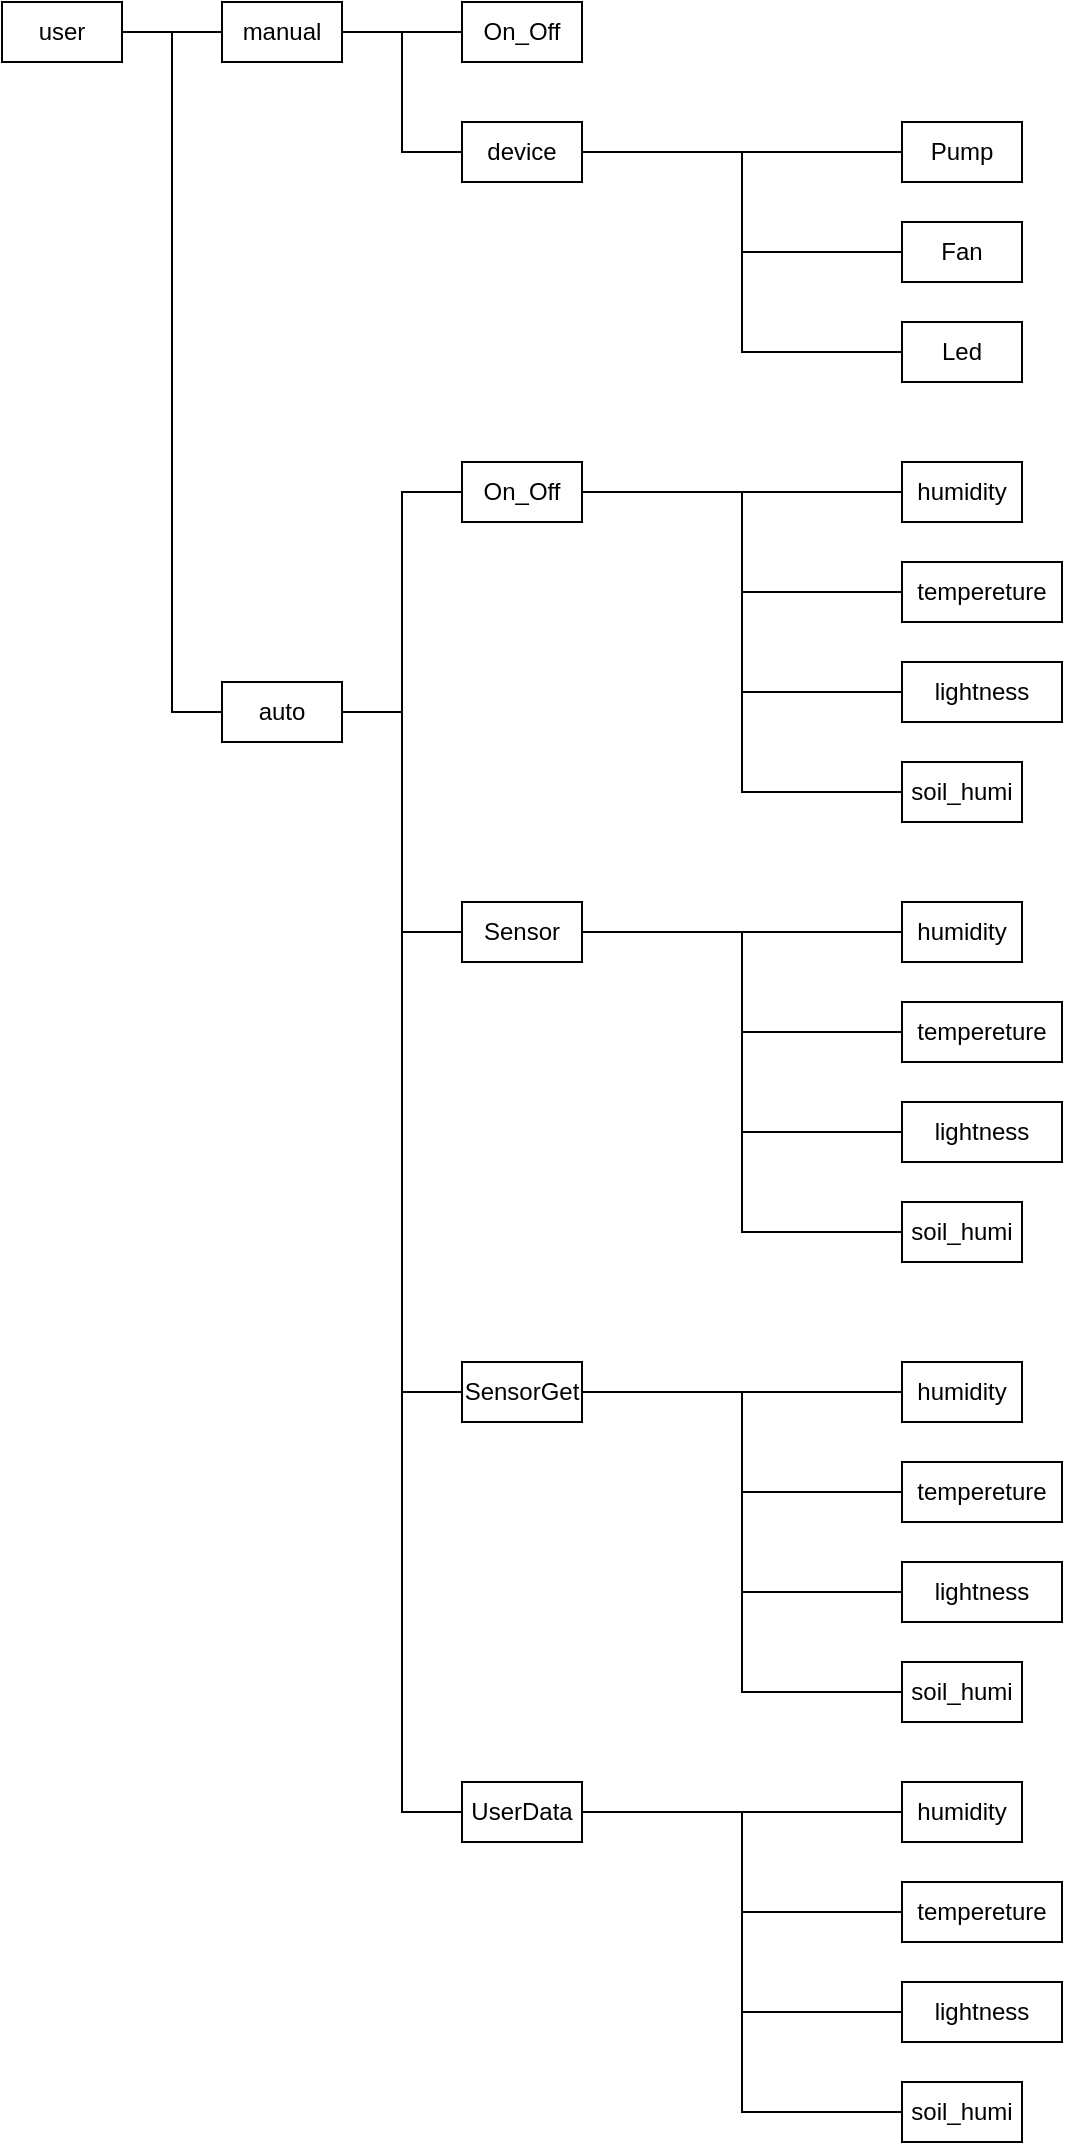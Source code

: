 <mxfile version="20.4.0" type="github"><diagram id="QJmEIsajdiGBneQIYKTa" name="페이지-1"><mxGraphModel dx="748" dy="401" grid="1" gridSize="10" guides="1" tooltips="1" connect="1" arrows="1" fold="1" page="1" pageScale="1" pageWidth="827" pageHeight="1169" math="0" shadow="0"><root><mxCell id="0"/><mxCell id="1" parent="0"/><mxCell id="3ayT5n4PbIL23pVHX4Ju-3" value="user" style="rounded=0;whiteSpace=wrap;html=1;" vertex="1" parent="1"><mxGeometry x="70" y="90" width="60" height="30" as="geometry"/></mxCell><mxCell id="3ayT5n4PbIL23pVHX4Ju-43" style="edgeStyle=orthogonalEdgeStyle;rounded=0;orthogonalLoop=1;jettySize=auto;html=1;exitX=1;exitY=0.5;exitDx=0;exitDy=0;entryX=0;entryY=0.5;entryDx=0;entryDy=0;endArrow=none;endFill=0;" edge="1" parent="1" source="3ayT5n4PbIL23pVHX4Ju-5" target="3ayT5n4PbIL23pVHX4Ju-25"><mxGeometry relative="1" as="geometry"/></mxCell><mxCell id="3ayT5n4PbIL23pVHX4Ju-44" style="edgeStyle=orthogonalEdgeStyle;rounded=0;orthogonalLoop=1;jettySize=auto;html=1;exitX=1;exitY=0.5;exitDx=0;exitDy=0;entryX=0;entryY=0.5;entryDx=0;entryDy=0;endArrow=none;endFill=0;" edge="1" parent="1" source="3ayT5n4PbIL23pVHX4Ju-5" target="3ayT5n4PbIL23pVHX4Ju-26"><mxGeometry relative="1" as="geometry"/></mxCell><mxCell id="3ayT5n4PbIL23pVHX4Ju-5" value="manual" style="rounded=0;whiteSpace=wrap;html=1;" vertex="1" parent="1"><mxGeometry x="180" y="90" width="60" height="30" as="geometry"/></mxCell><mxCell id="3ayT5n4PbIL23pVHX4Ju-48" style="edgeStyle=orthogonalEdgeStyle;rounded=0;orthogonalLoop=1;jettySize=auto;html=1;exitX=1;exitY=0.5;exitDx=0;exitDy=0;entryX=0;entryY=0.5;entryDx=0;entryDy=0;endArrow=none;endFill=0;" edge="1" parent="1" source="3ayT5n4PbIL23pVHX4Ju-6" target="3ayT5n4PbIL23pVHX4Ju-8"><mxGeometry relative="1" as="geometry"/></mxCell><mxCell id="3ayT5n4PbIL23pVHX4Ju-49" style="edgeStyle=orthogonalEdgeStyle;rounded=0;orthogonalLoop=1;jettySize=auto;html=1;exitX=1;exitY=0.5;exitDx=0;exitDy=0;entryX=0;entryY=0.5;entryDx=0;entryDy=0;endArrow=none;endFill=0;" edge="1" parent="1" source="3ayT5n4PbIL23pVHX4Ju-6" target="3ayT5n4PbIL23pVHX4Ju-7"><mxGeometry relative="1" as="geometry"/></mxCell><mxCell id="3ayT5n4PbIL23pVHX4Ju-68" style="edgeStyle=orthogonalEdgeStyle;rounded=0;orthogonalLoop=1;jettySize=auto;html=1;exitX=0;exitY=0.5;exitDx=0;exitDy=0;entryX=1;entryY=0.5;entryDx=0;entryDy=0;endArrow=none;endFill=0;" edge="1" parent="1" source="3ayT5n4PbIL23pVHX4Ju-6" target="3ayT5n4PbIL23pVHX4Ju-3"><mxGeometry relative="1" as="geometry"/></mxCell><mxCell id="3ayT5n4PbIL23pVHX4Ju-6" value="auto" style="rounded=0;whiteSpace=wrap;html=1;" vertex="1" parent="1"><mxGeometry x="180" y="430" width="60" height="30" as="geometry"/></mxCell><mxCell id="3ayT5n4PbIL23pVHX4Ju-54" style="edgeStyle=orthogonalEdgeStyle;rounded=0;orthogonalLoop=1;jettySize=auto;html=1;exitX=1;exitY=0.5;exitDx=0;exitDy=0;entryX=0;entryY=0.5;entryDx=0;entryDy=0;endArrow=none;endFill=0;" edge="1" parent="1" source="3ayT5n4PbIL23pVHX4Ju-7" target="3ayT5n4PbIL23pVHX4Ju-31"><mxGeometry relative="1" as="geometry"/></mxCell><mxCell id="3ayT5n4PbIL23pVHX4Ju-55" style="edgeStyle=orthogonalEdgeStyle;rounded=0;orthogonalLoop=1;jettySize=auto;html=1;exitX=1;exitY=0.5;exitDx=0;exitDy=0;entryX=0;entryY=0.5;entryDx=0;entryDy=0;endArrow=none;endFill=0;" edge="1" parent="1" source="3ayT5n4PbIL23pVHX4Ju-7" target="3ayT5n4PbIL23pVHX4Ju-30"><mxGeometry relative="1" as="geometry"/></mxCell><mxCell id="3ayT5n4PbIL23pVHX4Ju-56" style="edgeStyle=orthogonalEdgeStyle;rounded=0;orthogonalLoop=1;jettySize=auto;html=1;exitX=1;exitY=0.5;exitDx=0;exitDy=0;entryX=0;entryY=0.5;entryDx=0;entryDy=0;endArrow=none;endFill=0;" edge="1" parent="1" source="3ayT5n4PbIL23pVHX4Ju-7" target="3ayT5n4PbIL23pVHX4Ju-32"><mxGeometry relative="1" as="geometry"/></mxCell><mxCell id="3ayT5n4PbIL23pVHX4Ju-57" style="edgeStyle=orthogonalEdgeStyle;rounded=0;orthogonalLoop=1;jettySize=auto;html=1;exitX=1;exitY=0.5;exitDx=0;exitDy=0;entryX=0;entryY=0.5;entryDx=0;entryDy=0;endArrow=none;endFill=0;" edge="1" parent="1" source="3ayT5n4PbIL23pVHX4Ju-7" target="3ayT5n4PbIL23pVHX4Ju-33"><mxGeometry relative="1" as="geometry"/></mxCell><mxCell id="3ayT5n4PbIL23pVHX4Ju-7" value="Sensor" style="rounded=0;whiteSpace=wrap;html=1;" vertex="1" parent="1"><mxGeometry x="300" y="540" width="60" height="30" as="geometry"/></mxCell><mxCell id="3ayT5n4PbIL23pVHX4Ju-50" style="edgeStyle=orthogonalEdgeStyle;rounded=0;orthogonalLoop=1;jettySize=auto;html=1;exitX=1;exitY=0.5;exitDx=0;exitDy=0;entryX=0;entryY=0.5;entryDx=0;entryDy=0;endArrow=none;endFill=0;" edge="1" parent="1" source="3ayT5n4PbIL23pVHX4Ju-8" target="3ayT5n4PbIL23pVHX4Ju-12"><mxGeometry relative="1" as="geometry"/></mxCell><mxCell id="3ayT5n4PbIL23pVHX4Ju-51" style="edgeStyle=orthogonalEdgeStyle;rounded=0;orthogonalLoop=1;jettySize=auto;html=1;exitX=1;exitY=0.5;exitDx=0;exitDy=0;entryX=0;entryY=0.5;entryDx=0;entryDy=0;endArrow=none;endFill=0;" edge="1" parent="1" source="3ayT5n4PbIL23pVHX4Ju-8" target="3ayT5n4PbIL23pVHX4Ju-11"><mxGeometry relative="1" as="geometry"/></mxCell><mxCell id="3ayT5n4PbIL23pVHX4Ju-52" style="edgeStyle=orthogonalEdgeStyle;rounded=0;orthogonalLoop=1;jettySize=auto;html=1;exitX=1;exitY=0.5;exitDx=0;exitDy=0;entryX=0;entryY=0.5;entryDx=0;entryDy=0;endArrow=none;endFill=0;" edge="1" parent="1" source="3ayT5n4PbIL23pVHX4Ju-8" target="3ayT5n4PbIL23pVHX4Ju-13"><mxGeometry relative="1" as="geometry"/></mxCell><mxCell id="3ayT5n4PbIL23pVHX4Ju-53" style="edgeStyle=orthogonalEdgeStyle;rounded=0;orthogonalLoop=1;jettySize=auto;html=1;exitX=1;exitY=0.5;exitDx=0;exitDy=0;entryX=0;entryY=0.5;entryDx=0;entryDy=0;endArrow=none;endFill=0;" edge="1" parent="1" source="3ayT5n4PbIL23pVHX4Ju-8" target="3ayT5n4PbIL23pVHX4Ju-14"><mxGeometry relative="1" as="geometry"/></mxCell><mxCell id="3ayT5n4PbIL23pVHX4Ju-8" value="On_Off" style="rounded=0;whiteSpace=wrap;html=1;" vertex="1" parent="1"><mxGeometry x="300" y="320" width="60" height="30" as="geometry"/></mxCell><mxCell id="3ayT5n4PbIL23pVHX4Ju-58" style="edgeStyle=orthogonalEdgeStyle;rounded=0;orthogonalLoop=1;jettySize=auto;html=1;exitX=1;exitY=0.5;exitDx=0;exitDy=0;entryX=0;entryY=0.5;entryDx=0;entryDy=0;endArrow=none;endFill=0;" edge="1" parent="1" source="3ayT5n4PbIL23pVHX4Ju-9" target="3ayT5n4PbIL23pVHX4Ju-35"><mxGeometry relative="1" as="geometry"/></mxCell><mxCell id="3ayT5n4PbIL23pVHX4Ju-59" style="edgeStyle=orthogonalEdgeStyle;rounded=0;orthogonalLoop=1;jettySize=auto;html=1;exitX=1;exitY=0.5;exitDx=0;exitDy=0;entryX=0;entryY=0.5;entryDx=0;entryDy=0;endArrow=none;endFill=0;" edge="1" parent="1" source="3ayT5n4PbIL23pVHX4Ju-9" target="3ayT5n4PbIL23pVHX4Ju-34"><mxGeometry relative="1" as="geometry"/></mxCell><mxCell id="3ayT5n4PbIL23pVHX4Ju-60" style="edgeStyle=orthogonalEdgeStyle;rounded=0;orthogonalLoop=1;jettySize=auto;html=1;exitX=1;exitY=0.5;exitDx=0;exitDy=0;entryX=0;entryY=0.5;entryDx=0;entryDy=0;endArrow=none;endFill=0;" edge="1" parent="1" source="3ayT5n4PbIL23pVHX4Ju-9" target="3ayT5n4PbIL23pVHX4Ju-36"><mxGeometry relative="1" as="geometry"/></mxCell><mxCell id="3ayT5n4PbIL23pVHX4Ju-61" style="edgeStyle=orthogonalEdgeStyle;rounded=0;orthogonalLoop=1;jettySize=auto;html=1;exitX=1;exitY=0.5;exitDx=0;exitDy=0;entryX=0;entryY=0.5;entryDx=0;entryDy=0;endArrow=none;endFill=0;" edge="1" parent="1" source="3ayT5n4PbIL23pVHX4Ju-9" target="3ayT5n4PbIL23pVHX4Ju-37"><mxGeometry relative="1" as="geometry"/></mxCell><mxCell id="3ayT5n4PbIL23pVHX4Ju-66" style="edgeStyle=orthogonalEdgeStyle;rounded=0;orthogonalLoop=1;jettySize=auto;html=1;exitX=0;exitY=0.5;exitDx=0;exitDy=0;entryX=1;entryY=0.5;entryDx=0;entryDy=0;endArrow=none;endFill=0;" edge="1" parent="1" source="3ayT5n4PbIL23pVHX4Ju-9" target="3ayT5n4PbIL23pVHX4Ju-6"><mxGeometry relative="1" as="geometry"/></mxCell><mxCell id="3ayT5n4PbIL23pVHX4Ju-9" value="SensorGet" style="rounded=0;whiteSpace=wrap;html=1;" vertex="1" parent="1"><mxGeometry x="300" y="770" width="60" height="30" as="geometry"/></mxCell><mxCell id="3ayT5n4PbIL23pVHX4Ju-62" style="edgeStyle=orthogonalEdgeStyle;rounded=0;orthogonalLoop=1;jettySize=auto;html=1;exitX=1;exitY=0.5;exitDx=0;exitDy=0;entryX=0;entryY=0.5;entryDx=0;entryDy=0;endArrow=none;endFill=0;" edge="1" parent="1" source="3ayT5n4PbIL23pVHX4Ju-10" target="3ayT5n4PbIL23pVHX4Ju-39"><mxGeometry relative="1" as="geometry"/></mxCell><mxCell id="3ayT5n4PbIL23pVHX4Ju-63" style="edgeStyle=orthogonalEdgeStyle;rounded=0;orthogonalLoop=1;jettySize=auto;html=1;exitX=1;exitY=0.5;exitDx=0;exitDy=0;entryX=0;entryY=0.5;entryDx=0;entryDy=0;endArrow=none;endFill=0;" edge="1" parent="1" source="3ayT5n4PbIL23pVHX4Ju-10" target="3ayT5n4PbIL23pVHX4Ju-38"><mxGeometry relative="1" as="geometry"/></mxCell><mxCell id="3ayT5n4PbIL23pVHX4Ju-64" style="edgeStyle=orthogonalEdgeStyle;rounded=0;orthogonalLoop=1;jettySize=auto;html=1;exitX=1;exitY=0.5;exitDx=0;exitDy=0;entryX=0;entryY=0.5;entryDx=0;entryDy=0;endArrow=none;endFill=0;" edge="1" parent="1" source="3ayT5n4PbIL23pVHX4Ju-10" target="3ayT5n4PbIL23pVHX4Ju-40"><mxGeometry relative="1" as="geometry"/></mxCell><mxCell id="3ayT5n4PbIL23pVHX4Ju-65" style="edgeStyle=orthogonalEdgeStyle;rounded=0;orthogonalLoop=1;jettySize=auto;html=1;exitX=1;exitY=0.5;exitDx=0;exitDy=0;entryX=0;entryY=0.5;entryDx=0;entryDy=0;endArrow=none;endFill=0;" edge="1" parent="1" source="3ayT5n4PbIL23pVHX4Ju-10" target="3ayT5n4PbIL23pVHX4Ju-41"><mxGeometry relative="1" as="geometry"/></mxCell><mxCell id="3ayT5n4PbIL23pVHX4Ju-67" style="edgeStyle=orthogonalEdgeStyle;rounded=0;orthogonalLoop=1;jettySize=auto;html=1;endArrow=none;endFill=0;entryX=1;entryY=0.5;entryDx=0;entryDy=0;" edge="1" parent="1" source="3ayT5n4PbIL23pVHX4Ju-10" target="3ayT5n4PbIL23pVHX4Ju-6"><mxGeometry relative="1" as="geometry"><mxPoint x="260" y="477.818" as="targetPoint"/></mxGeometry></mxCell><mxCell id="3ayT5n4PbIL23pVHX4Ju-10" value="UserData" style="rounded=0;whiteSpace=wrap;html=1;" vertex="1" parent="1"><mxGeometry x="300" y="980" width="60" height="30" as="geometry"/></mxCell><mxCell id="3ayT5n4PbIL23pVHX4Ju-11" value="tempereture" style="rounded=0;whiteSpace=wrap;html=1;" vertex="1" parent="1"><mxGeometry x="520" y="370" width="80" height="30" as="geometry"/></mxCell><mxCell id="3ayT5n4PbIL23pVHX4Ju-12" value="humidity" style="rounded=0;whiteSpace=wrap;html=1;" vertex="1" parent="1"><mxGeometry x="520" y="320" width="60" height="30" as="geometry"/></mxCell><mxCell id="3ayT5n4PbIL23pVHX4Ju-13" value="lightness" style="rounded=0;whiteSpace=wrap;html=1;" vertex="1" parent="1"><mxGeometry x="520" y="420" width="80" height="30" as="geometry"/></mxCell><mxCell id="3ayT5n4PbIL23pVHX4Ju-14" value="soil_humi" style="rounded=0;whiteSpace=wrap;html=1;" vertex="1" parent="1"><mxGeometry x="520" y="470" width="60" height="30" as="geometry"/></mxCell><mxCell id="3ayT5n4PbIL23pVHX4Ju-25" value="On_Off" style="rounded=0;whiteSpace=wrap;html=1;" vertex="1" parent="1"><mxGeometry x="300" y="90" width="60" height="30" as="geometry"/></mxCell><mxCell id="3ayT5n4PbIL23pVHX4Ju-45" style="edgeStyle=orthogonalEdgeStyle;rounded=0;orthogonalLoop=1;jettySize=auto;html=1;exitX=1;exitY=0.5;exitDx=0;exitDy=0;entryX=0;entryY=0.5;entryDx=0;entryDy=0;endArrow=none;endFill=0;" edge="1" parent="1" source="3ayT5n4PbIL23pVHX4Ju-26" target="3ayT5n4PbIL23pVHX4Ju-28"><mxGeometry relative="1" as="geometry"/></mxCell><mxCell id="3ayT5n4PbIL23pVHX4Ju-46" style="edgeStyle=orthogonalEdgeStyle;rounded=0;orthogonalLoop=1;jettySize=auto;html=1;exitX=1;exitY=0.5;exitDx=0;exitDy=0;entryX=0;entryY=0.5;entryDx=0;entryDy=0;endArrow=none;endFill=0;" edge="1" parent="1" source="3ayT5n4PbIL23pVHX4Ju-26" target="3ayT5n4PbIL23pVHX4Ju-27"><mxGeometry relative="1" as="geometry"/></mxCell><mxCell id="3ayT5n4PbIL23pVHX4Ju-47" style="edgeStyle=orthogonalEdgeStyle;rounded=0;orthogonalLoop=1;jettySize=auto;html=1;exitX=1;exitY=0.5;exitDx=0;exitDy=0;entryX=0;entryY=0.5;entryDx=0;entryDy=0;endArrow=none;endFill=0;" edge="1" parent="1" source="3ayT5n4PbIL23pVHX4Ju-26" target="3ayT5n4PbIL23pVHX4Ju-29"><mxGeometry relative="1" as="geometry"/></mxCell><mxCell id="3ayT5n4PbIL23pVHX4Ju-26" value="device" style="rounded=0;whiteSpace=wrap;html=1;" vertex="1" parent="1"><mxGeometry x="300" y="150" width="60" height="30" as="geometry"/></mxCell><mxCell id="3ayT5n4PbIL23pVHX4Ju-27" value="Fan" style="rounded=0;whiteSpace=wrap;html=1;" vertex="1" parent="1"><mxGeometry x="520" y="200" width="60" height="30" as="geometry"/></mxCell><mxCell id="3ayT5n4PbIL23pVHX4Ju-28" value="Pump" style="rounded=0;whiteSpace=wrap;html=1;" vertex="1" parent="1"><mxGeometry x="520" y="150" width="60" height="30" as="geometry"/></mxCell><mxCell id="3ayT5n4PbIL23pVHX4Ju-29" value="Led" style="rounded=0;whiteSpace=wrap;html=1;" vertex="1" parent="1"><mxGeometry x="520" y="250" width="60" height="30" as="geometry"/></mxCell><mxCell id="3ayT5n4PbIL23pVHX4Ju-30" value="tempereture" style="rounded=0;whiteSpace=wrap;html=1;" vertex="1" parent="1"><mxGeometry x="520" y="590" width="80" height="30" as="geometry"/></mxCell><mxCell id="3ayT5n4PbIL23pVHX4Ju-31" value="humidity" style="rounded=0;whiteSpace=wrap;html=1;" vertex="1" parent="1"><mxGeometry x="520" y="540" width="60" height="30" as="geometry"/></mxCell><mxCell id="3ayT5n4PbIL23pVHX4Ju-32" value="lightness" style="rounded=0;whiteSpace=wrap;html=1;" vertex="1" parent="1"><mxGeometry x="520" y="640" width="80" height="30" as="geometry"/></mxCell><mxCell id="3ayT5n4PbIL23pVHX4Ju-33" value="soil_humi" style="rounded=0;whiteSpace=wrap;html=1;" vertex="1" parent="1"><mxGeometry x="520" y="690" width="60" height="30" as="geometry"/></mxCell><mxCell id="3ayT5n4PbIL23pVHX4Ju-34" value="tempereture" style="rounded=0;whiteSpace=wrap;html=1;" vertex="1" parent="1"><mxGeometry x="520" y="820" width="80" height="30" as="geometry"/></mxCell><mxCell id="3ayT5n4PbIL23pVHX4Ju-35" value="humidity" style="rounded=0;whiteSpace=wrap;html=1;" vertex="1" parent="1"><mxGeometry x="520" y="770" width="60" height="30" as="geometry"/></mxCell><mxCell id="3ayT5n4PbIL23pVHX4Ju-36" value="lightness" style="rounded=0;whiteSpace=wrap;html=1;" vertex="1" parent="1"><mxGeometry x="520" y="870" width="80" height="30" as="geometry"/></mxCell><mxCell id="3ayT5n4PbIL23pVHX4Ju-37" value="soil_humi" style="rounded=0;whiteSpace=wrap;html=1;" vertex="1" parent="1"><mxGeometry x="520" y="920" width="60" height="30" as="geometry"/></mxCell><mxCell id="3ayT5n4PbIL23pVHX4Ju-38" value="tempereture" style="rounded=0;whiteSpace=wrap;html=1;" vertex="1" parent="1"><mxGeometry x="520" y="1030" width="80" height="30" as="geometry"/></mxCell><mxCell id="3ayT5n4PbIL23pVHX4Ju-39" value="humidity" style="rounded=0;whiteSpace=wrap;html=1;" vertex="1" parent="1"><mxGeometry x="520" y="980" width="60" height="30" as="geometry"/></mxCell><mxCell id="3ayT5n4PbIL23pVHX4Ju-40" value="lightness" style="rounded=0;whiteSpace=wrap;html=1;" vertex="1" parent="1"><mxGeometry x="520" y="1080" width="80" height="30" as="geometry"/></mxCell><mxCell id="3ayT5n4PbIL23pVHX4Ju-41" value="soil_humi" style="rounded=0;whiteSpace=wrap;html=1;" vertex="1" parent="1"><mxGeometry x="520" y="1130" width="60" height="30" as="geometry"/></mxCell><mxCell id="3ayT5n4PbIL23pVHX4Ju-42" value="" style="endArrow=none;html=1;rounded=0;exitX=1;exitY=0.5;exitDx=0;exitDy=0;entryX=0;entryY=0.5;entryDx=0;entryDy=0;" edge="1" parent="1" source="3ayT5n4PbIL23pVHX4Ju-3" target="3ayT5n4PbIL23pVHX4Ju-5"><mxGeometry width="50" height="50" relative="1" as="geometry"><mxPoint x="390" y="270" as="sourcePoint"/><mxPoint x="440" y="220" as="targetPoint"/></mxGeometry></mxCell></root></mxGraphModel></diagram></mxfile>